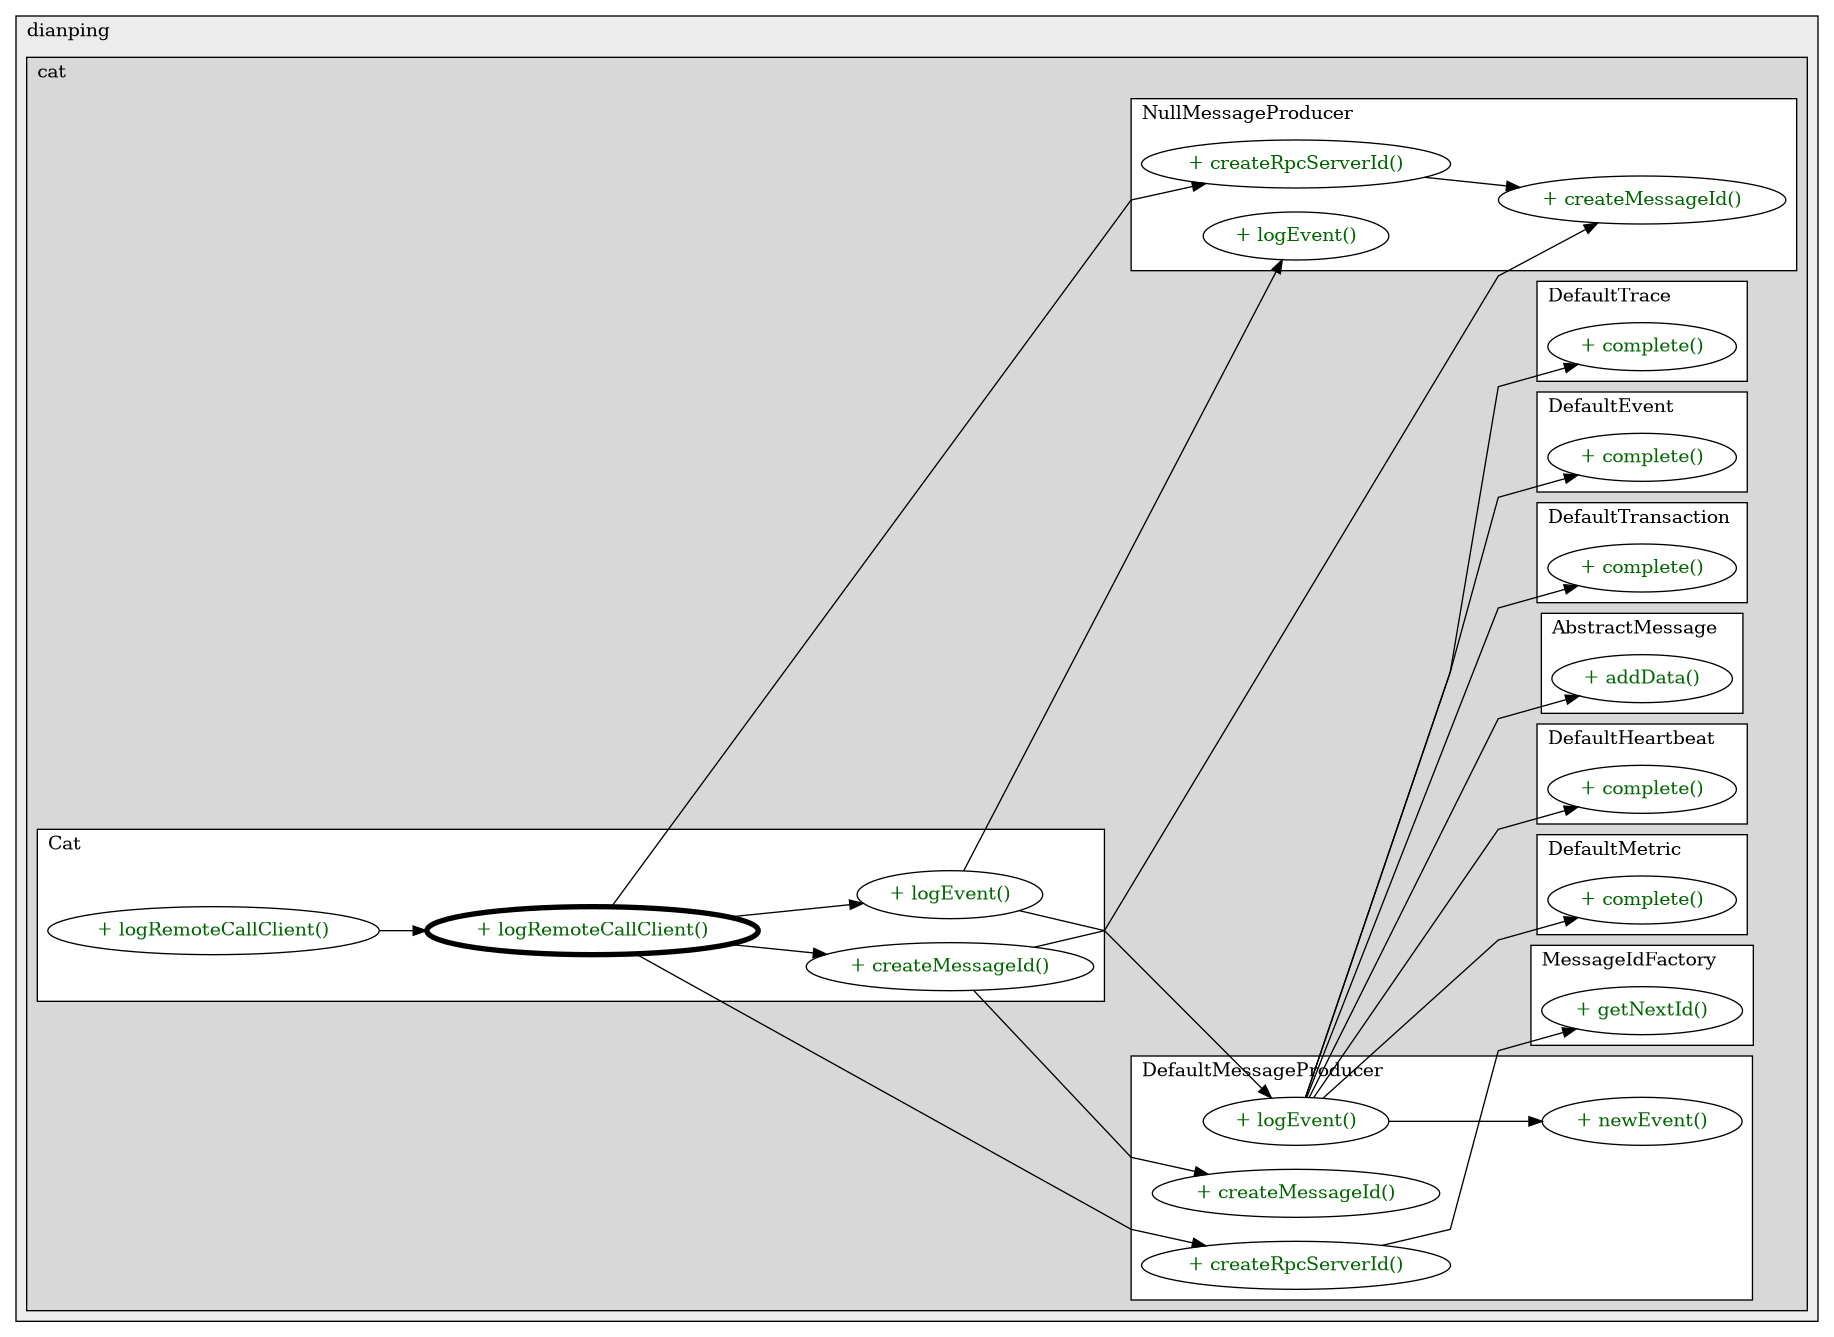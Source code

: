 @startuml

/' diagram meta data start
config=CallConfiguration;
{
  "rootMethod": "com.dianping.cat.Cat#logRemoteCallClient(Context,String)",
  "projectClassification": {
    "searchMode": "OpenProject", // OpenProject, AllProjects
    "includedProjects": "",
    "pathEndKeywords": "*.impl",
    "isClientPath": "",
    "isClientName": "",
    "isTestPath": "",
    "isTestName": "",
    "isMappingPath": "",
    "isMappingName": "",
    "isDataAccessPath": "",
    "isDataAccessName": "",
    "isDataStructurePath": "",
    "isDataStructureName": "",
    "isInterfaceStructuresPath": "",
    "isInterfaceStructuresName": "",
    "isEntryPointPath": "",
    "isEntryPointName": ""
  },
  "graphRestriction": {
    "classPackageExcludeFilter": "",
    "classPackageIncludeFilter": "",
    "classNameExcludeFilter": "",
    "classNameIncludeFilter": "",
    "methodNameExcludeFilter": "",
    "methodNameIncludeFilter": "",
    "removeByInheritance": "", // inheritance/annotation based filtering is done in a second step
    "removeByAnnotation": "",
    "removeByClassPackage": "", // cleanup the graph after inheritance/annotation based filtering is done
    "removeByClassName": "",
    "cutMappings": false,
    "cutEnum": true,
    "cutTests": true,
    "cutClient": true,
    "cutDataAccess": true,
    "cutInterfaceStructures": true,
    "cutDataStructures": true,
    "cutGetterAndSetter": true,
    "cutConstructors": true
  },
  "graphTraversal": {
    "forwardDepth": 3,
    "backwardDepth": 3,
    "classPackageExcludeFilter": "",
    "classPackageIncludeFilter": "",
    "classNameExcludeFilter": "",
    "classNameIncludeFilter": "",
    "methodNameExcludeFilter": "",
    "methodNameIncludeFilter": "",
    "hideMappings": false,
    "hideDataStructures": false,
    "hidePrivateMethods": true,
    "hideInterfaceCalls": true, // indirection: implementation -> interface (is hidden) -> implementation
    "onlyShowApplicationEntryPoints": false // root node is included
  },
  "details": {
    "aggregation": "GroupByClass", // ByClass, GroupByClass, None
    "showMethodParametersTypes": false,
    "showMethodParametersNames": false,
    "showMethodReturnType": false,
    "showPackageLevels": 2,
    "showCallOrder": false,
    "edgeMode": "MethodsOnly", // TypesOnly, MethodsOnly, TypesAndMethods, MethodsAndDirectTypeUsage
    "showDetailedClassStructure": false
  },
  "rootClass": "com.dianping.cat.Cat"
}
diagram meta data end '/



digraph g {
    rankdir="LR"
    splines=polyline
    

'nodes 
subgraph cluster_231963676 { 
   	label=dianping
	labeljust=l
	fillcolor="#ececec"
	style=filled
   
   subgraph cluster_1054235340 { 
   	label=cat
	labeljust=l
	fillcolor="#d8d8d8"
	style=filled
   
   subgraph cluster_1171320324 { 
   	label=DefaultMetric
	labeljust=l
	fillcolor=white
	style=filled
   
   DefaultMetric982561799XXXcomplete0[
	label="+ complete()"
	style=filled
	fillcolor=white
	tooltip="DefaultMetric

&#10;		 Complete the message construction.&#10;		"
	fontcolor=darkgreen
];
} 

subgraph cluster_1714593488 { 
   	label=DefaultHeartbeat
	labeljust=l
	fillcolor=white
	style=filled
   
   DefaultHeartbeat982561799XXXcomplete0[
	label="+ complete()"
	style=filled
	fillcolor=white
	tooltip="DefaultHeartbeat

&#10;		 Complete the message construction.&#10;		"
	fontcolor=darkgreen
];
} 

subgraph cluster_1808896656 { 
   	label=AbstractMessage
	labeljust=l
	fillcolor=white
	style=filled
   
   AbstractMessage982561799XXXaddData1808118735[
	label="+ addData()"
	style=filled
	fillcolor=white
	tooltip="AbstractMessage

&#10;		 add one or multiple key-value pairs to the message.&#10;		&#10;		 @param keyValuePairs key-value pairs like 'a=1&b=2&...'&#10;		"
	fontcolor=darkgreen
];
} 

subgraph cluster_1827880093 { 
   	label=MessageIdFactory
	labeljust=l
	fillcolor=white
	style=filled
   
   MessageIdFactory982561799XXXgetNextId1808118735[
	label="+ getNextId()"
	style=filled
	fillcolor=white
	tooltip="MessageIdFactory

null"
	fontcolor=darkgreen
];
} 

subgraph cluster_398883310 { 
   	label=DefaultTransaction
	labeljust=l
	fillcolor=white
	style=filled
   
   DefaultTransaction982561799XXXcomplete0[
	label="+ complete()"
	style=filled
	fillcolor=white
	tooltip="DefaultTransaction

&#10;		 Complete the message construction.&#10;		"
	fontcolor=darkgreen
];
} 

subgraph cluster_729580959 { 
   	label=Cat
	labeljust=l
	fillcolor=white
	style=filled
   
   Cat2002533913XXXcreateMessageId0[
	label="+ createMessageId()"
	style=filled
	fillcolor=white
	tooltip="Cat

null"
	fontcolor=darkgreen
];

Cat2002533913XXXlogEvent2012146208[
	label="+ logEvent()"
	style=filled
	fillcolor=white
	tooltip="Cat

null"
	fontcolor=darkgreen
];

Cat2002533913XXXlogRemoteCallClient1678783089[
	label="+ logRemoteCallClient()"
	style=filled
	fillcolor=white
	tooltip="Cat

&#10;		 logRemoteCallClient is used in rpc client&#10;		&#10;		 @param ctxctx is rpc context ,such as duboo context , please use rpc context implement Context&#10;		 @param domain domain is default, if use default config, the performance of server storage is bad。&#10;		"
	fontcolor=darkgreen
];

Cat2002533913XXXlogRemoteCallClient406701772[
	label="+ logRemoteCallClient()"
	style=filled
	fillcolor=white
	tooltip="Cat

&#10;		 logRemoteCallClient is used in rpc client&#10;		&#10;		 @param ctxctx is rpc context ,such as duboo context , please use rpc context implement Context&#10;		 @param domain domain is project name of rpc server name&#10;		"
	penwidth=4
	fontcolor=darkgreen
];
} 

subgraph cluster_766785005 { 
   	label=DefaultMessageProducer
	labeljust=l
	fillcolor=white
	style=filled
   
   DefaultMessageProducer982561799XXXcreateMessageId0[
	label="+ createMessageId()"
	style=filled
	fillcolor=white
	tooltip="DefaultMessageProducer

&#10;		 Create a new message id.&#10;		&#10;		 @return new message id&#10;		"
	fontcolor=darkgreen
];

DefaultMessageProducer982561799XXXcreateRpcServerId1808118735[
	label="+ createRpcServerId()"
	style=filled
	fillcolor=white
	tooltip="DefaultMessageProducer

&#10;		 Create rpc server message id.&#10;		 \<p\>&#10;		 domain is the rpc server&#10;		&#10;		 @return new message id&#10;		"
	fontcolor=darkgreen
];

DefaultMessageProducer982561799XXXlogEvent2012146208[
	label="+ logEvent()"
	style=filled
	fillcolor=white
	tooltip="DefaultMessageProducer

&#10;		 Log an event in one shot.&#10;		&#10;		 @param type event type&#10;		 @param name event name&#10;		 @param status \"0\" means success, otherwise means error code&#10;		 @param nameValuePairs name value pairs in the format of \"a=1&b=2&...\"&#10;		"
	fontcolor=darkgreen
];

DefaultMessageProducer982561799XXXnewEvent2013066710[
	label="+ newEvent()"
	style=filled
	fillcolor=white
	tooltip="DefaultMessageProducer

&#10;		 Create a new event with given type and name.&#10;		&#10;		 @param type event type&#10;		 @param name event name&#10;		"
	fontcolor=darkgreen
];
} 

subgraph cluster_773623139 { 
   	label=NullMessageProducer
	labeljust=l
	fillcolor=white
	style=filled
   
   NullMessageProducer982561799XXXcreateMessageId0[
	label="+ createMessageId()"
	style=filled
	fillcolor=white
	tooltip="NullMessageProducer

&#10;		 Create a new message id.&#10;		&#10;		 @return new message id&#10;		"
	fontcolor=darkgreen
];

NullMessageProducer982561799XXXcreateRpcServerId1808118735[
	label="+ createRpcServerId()"
	style=filled
	fillcolor=white
	tooltip="NullMessageProducer

&#10;		 Create rpc server message id.&#10;		 \<p\>&#10;		 domain is the rpc server&#10;		&#10;		 @return new message id&#10;		"
	fontcolor=darkgreen
];

NullMessageProducer982561799XXXlogEvent2012146208[
	label="+ logEvent()"
	style=filled
	fillcolor=white
	tooltip="NullMessageProducer

&#10;		 Log an event in one shot.&#10;		&#10;		 @param type event type&#10;		 @param name event name&#10;		 @param status \"0\" means success, otherwise means error code&#10;		 @param nameValuePairs name value pairs in the format of \"a=1&b=2&...\"&#10;		"
	fontcolor=darkgreen
];
} 

subgraph cluster_786603214 { 
   	label=DefaultEvent
	labeljust=l
	fillcolor=white
	style=filled
   
   DefaultEvent982561799XXXcomplete0[
	label="+ complete()"
	style=filled
	fillcolor=white
	tooltip="DefaultEvent

&#10;		 Complete the message construction.&#10;		"
	fontcolor=darkgreen
];
} 

subgraph cluster_800332665 { 
   	label=DefaultTrace
	labeljust=l
	fillcolor=white
	style=filled
   
   DefaultTrace982561799XXXcomplete0[
	label="+ complete()"
	style=filled
	fillcolor=white
	tooltip="DefaultTrace

&#10;		 Complete the message construction.&#10;		"
	fontcolor=darkgreen
];
} 
} 
} 

'edges    
Cat2002533913XXXcreateMessageId0 -> DefaultMessageProducer982561799XXXcreateMessageId0;
Cat2002533913XXXcreateMessageId0 -> NullMessageProducer982561799XXXcreateMessageId0;
Cat2002533913XXXlogEvent2012146208 -> DefaultMessageProducer982561799XXXlogEvent2012146208;
Cat2002533913XXXlogEvent2012146208 -> NullMessageProducer982561799XXXlogEvent2012146208;
Cat2002533913XXXlogRemoteCallClient1678783089 -> Cat2002533913XXXlogRemoteCallClient406701772;
Cat2002533913XXXlogRemoteCallClient406701772 -> Cat2002533913XXXcreateMessageId0;
Cat2002533913XXXlogRemoteCallClient406701772 -> Cat2002533913XXXlogEvent2012146208;
Cat2002533913XXXlogRemoteCallClient406701772 -> DefaultMessageProducer982561799XXXcreateRpcServerId1808118735;
Cat2002533913XXXlogRemoteCallClient406701772 -> NullMessageProducer982561799XXXcreateRpcServerId1808118735;
DefaultMessageProducer982561799XXXcreateRpcServerId1808118735 -> MessageIdFactory982561799XXXgetNextId1808118735;
DefaultMessageProducer982561799XXXlogEvent2012146208 -> AbstractMessage982561799XXXaddData1808118735;
DefaultMessageProducer982561799XXXlogEvent2012146208 -> DefaultEvent982561799XXXcomplete0;
DefaultMessageProducer982561799XXXlogEvent2012146208 -> DefaultHeartbeat982561799XXXcomplete0;
DefaultMessageProducer982561799XXXlogEvent2012146208 -> DefaultMessageProducer982561799XXXnewEvent2013066710;
DefaultMessageProducer982561799XXXlogEvent2012146208 -> DefaultMetric982561799XXXcomplete0;
DefaultMessageProducer982561799XXXlogEvent2012146208 -> DefaultTrace982561799XXXcomplete0;
DefaultMessageProducer982561799XXXlogEvent2012146208 -> DefaultTransaction982561799XXXcomplete0;
NullMessageProducer982561799XXXcreateRpcServerId1808118735 -> NullMessageProducer982561799XXXcreateMessageId0;
    
}
@enduml